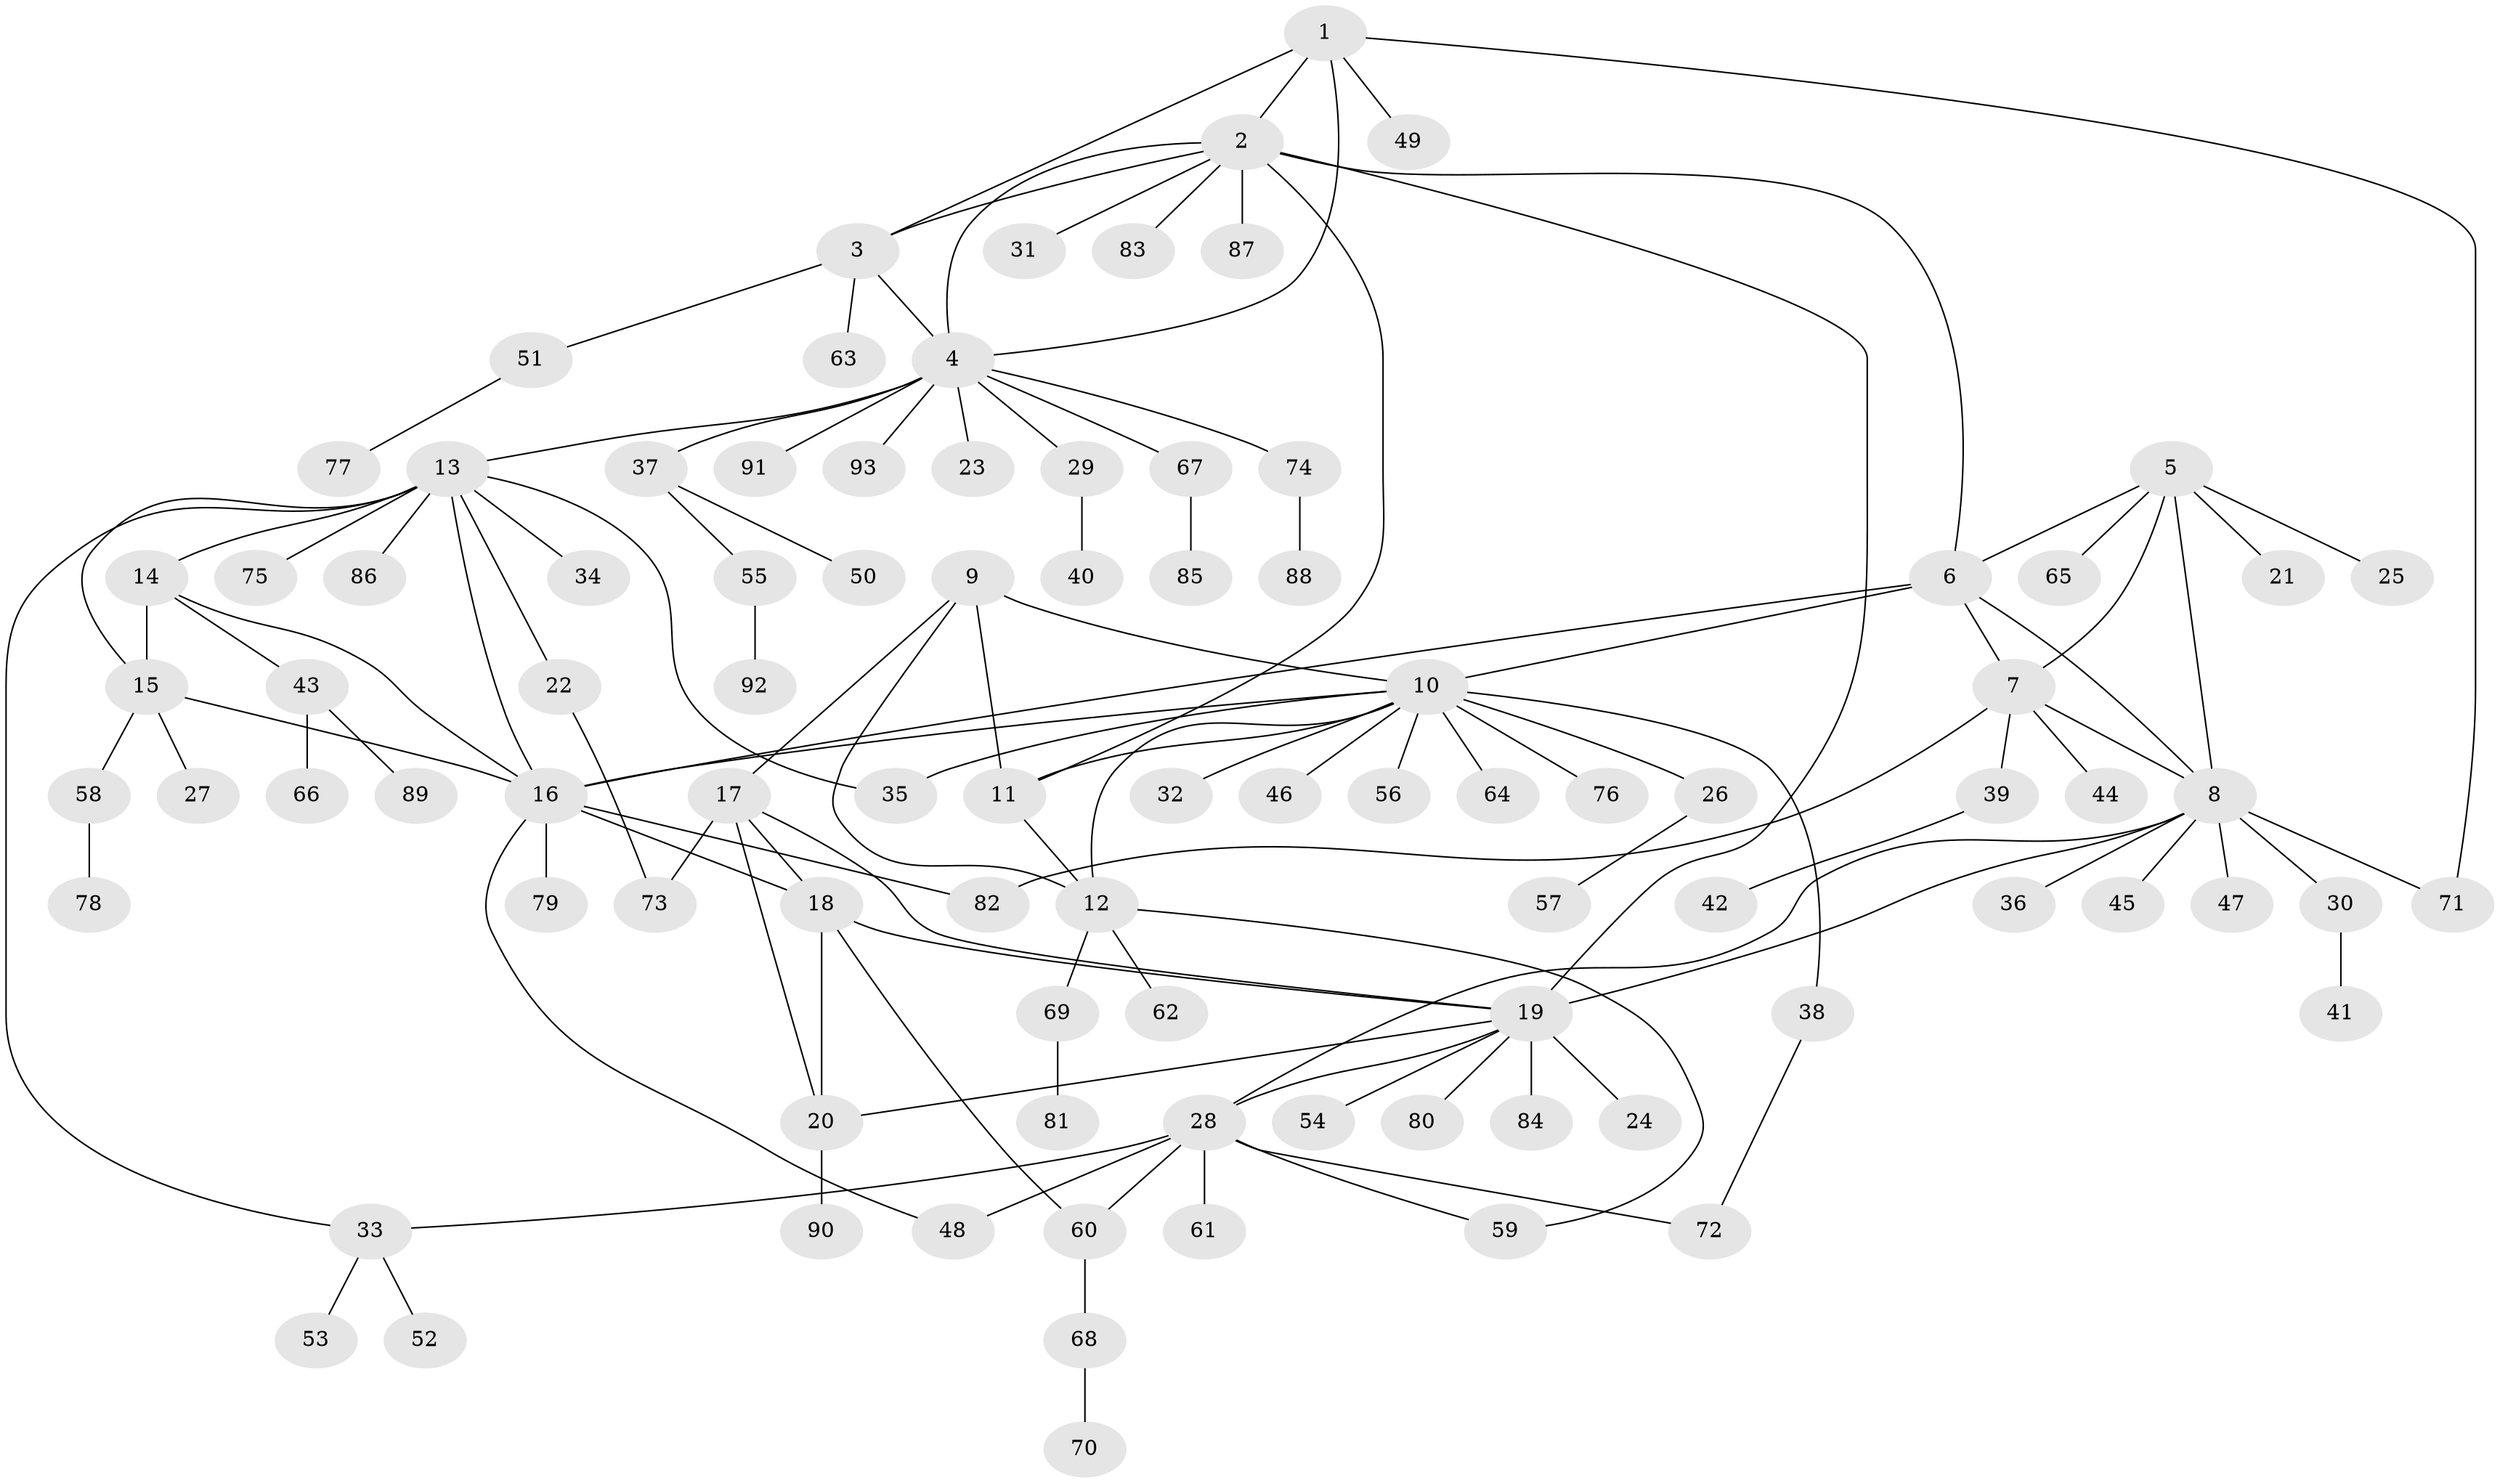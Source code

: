 // Generated by graph-tools (version 1.1) at 2025/26/03/09/25 03:26:46]
// undirected, 93 vertices, 123 edges
graph export_dot {
graph [start="1"]
  node [color=gray90,style=filled];
  1;
  2;
  3;
  4;
  5;
  6;
  7;
  8;
  9;
  10;
  11;
  12;
  13;
  14;
  15;
  16;
  17;
  18;
  19;
  20;
  21;
  22;
  23;
  24;
  25;
  26;
  27;
  28;
  29;
  30;
  31;
  32;
  33;
  34;
  35;
  36;
  37;
  38;
  39;
  40;
  41;
  42;
  43;
  44;
  45;
  46;
  47;
  48;
  49;
  50;
  51;
  52;
  53;
  54;
  55;
  56;
  57;
  58;
  59;
  60;
  61;
  62;
  63;
  64;
  65;
  66;
  67;
  68;
  69;
  70;
  71;
  72;
  73;
  74;
  75;
  76;
  77;
  78;
  79;
  80;
  81;
  82;
  83;
  84;
  85;
  86;
  87;
  88;
  89;
  90;
  91;
  92;
  93;
  1 -- 2;
  1 -- 3;
  1 -- 4;
  1 -- 49;
  1 -- 71;
  2 -- 3;
  2 -- 4;
  2 -- 6;
  2 -- 11;
  2 -- 19;
  2 -- 31;
  2 -- 83;
  2 -- 87;
  3 -- 4;
  3 -- 51;
  3 -- 63;
  4 -- 13;
  4 -- 23;
  4 -- 29;
  4 -- 37;
  4 -- 67;
  4 -- 74;
  4 -- 91;
  4 -- 93;
  5 -- 6;
  5 -- 7;
  5 -- 8;
  5 -- 21;
  5 -- 25;
  5 -- 65;
  6 -- 7;
  6 -- 8;
  6 -- 10;
  6 -- 16;
  7 -- 8;
  7 -- 39;
  7 -- 44;
  7 -- 82;
  8 -- 19;
  8 -- 28;
  8 -- 30;
  8 -- 36;
  8 -- 45;
  8 -- 47;
  8 -- 71;
  9 -- 10;
  9 -- 11;
  9 -- 12;
  9 -- 17;
  10 -- 11;
  10 -- 12;
  10 -- 16;
  10 -- 26;
  10 -- 32;
  10 -- 35;
  10 -- 38;
  10 -- 46;
  10 -- 56;
  10 -- 64;
  10 -- 76;
  11 -- 12;
  12 -- 59;
  12 -- 62;
  12 -- 69;
  13 -- 14;
  13 -- 15;
  13 -- 16;
  13 -- 22;
  13 -- 33;
  13 -- 34;
  13 -- 35;
  13 -- 75;
  13 -- 86;
  14 -- 15;
  14 -- 16;
  14 -- 43;
  15 -- 16;
  15 -- 27;
  15 -- 58;
  16 -- 18;
  16 -- 48;
  16 -- 79;
  16 -- 82;
  17 -- 18;
  17 -- 19;
  17 -- 20;
  17 -- 73;
  18 -- 19;
  18 -- 20;
  18 -- 60;
  19 -- 20;
  19 -- 24;
  19 -- 28;
  19 -- 54;
  19 -- 80;
  19 -- 84;
  20 -- 90;
  22 -- 73;
  26 -- 57;
  28 -- 33;
  28 -- 48;
  28 -- 59;
  28 -- 60;
  28 -- 61;
  28 -- 72;
  29 -- 40;
  30 -- 41;
  33 -- 52;
  33 -- 53;
  37 -- 50;
  37 -- 55;
  38 -- 72;
  39 -- 42;
  43 -- 66;
  43 -- 89;
  51 -- 77;
  55 -- 92;
  58 -- 78;
  60 -- 68;
  67 -- 85;
  68 -- 70;
  69 -- 81;
  74 -- 88;
}

